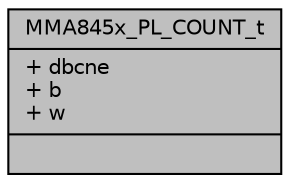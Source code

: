 digraph "MMA845x_PL_COUNT_t"
{
  edge [fontname="Helvetica",fontsize="10",labelfontname="Helvetica",labelfontsize="10"];
  node [fontname="Helvetica",fontsize="10",shape=record];
  Node1 [label="{MMA845x_PL_COUNT_t\n|+ dbcne\l+ b\l+ w\l|}",height=0.2,width=0.4,color="black", fillcolor="grey75", style="filled", fontcolor="black"];
}
